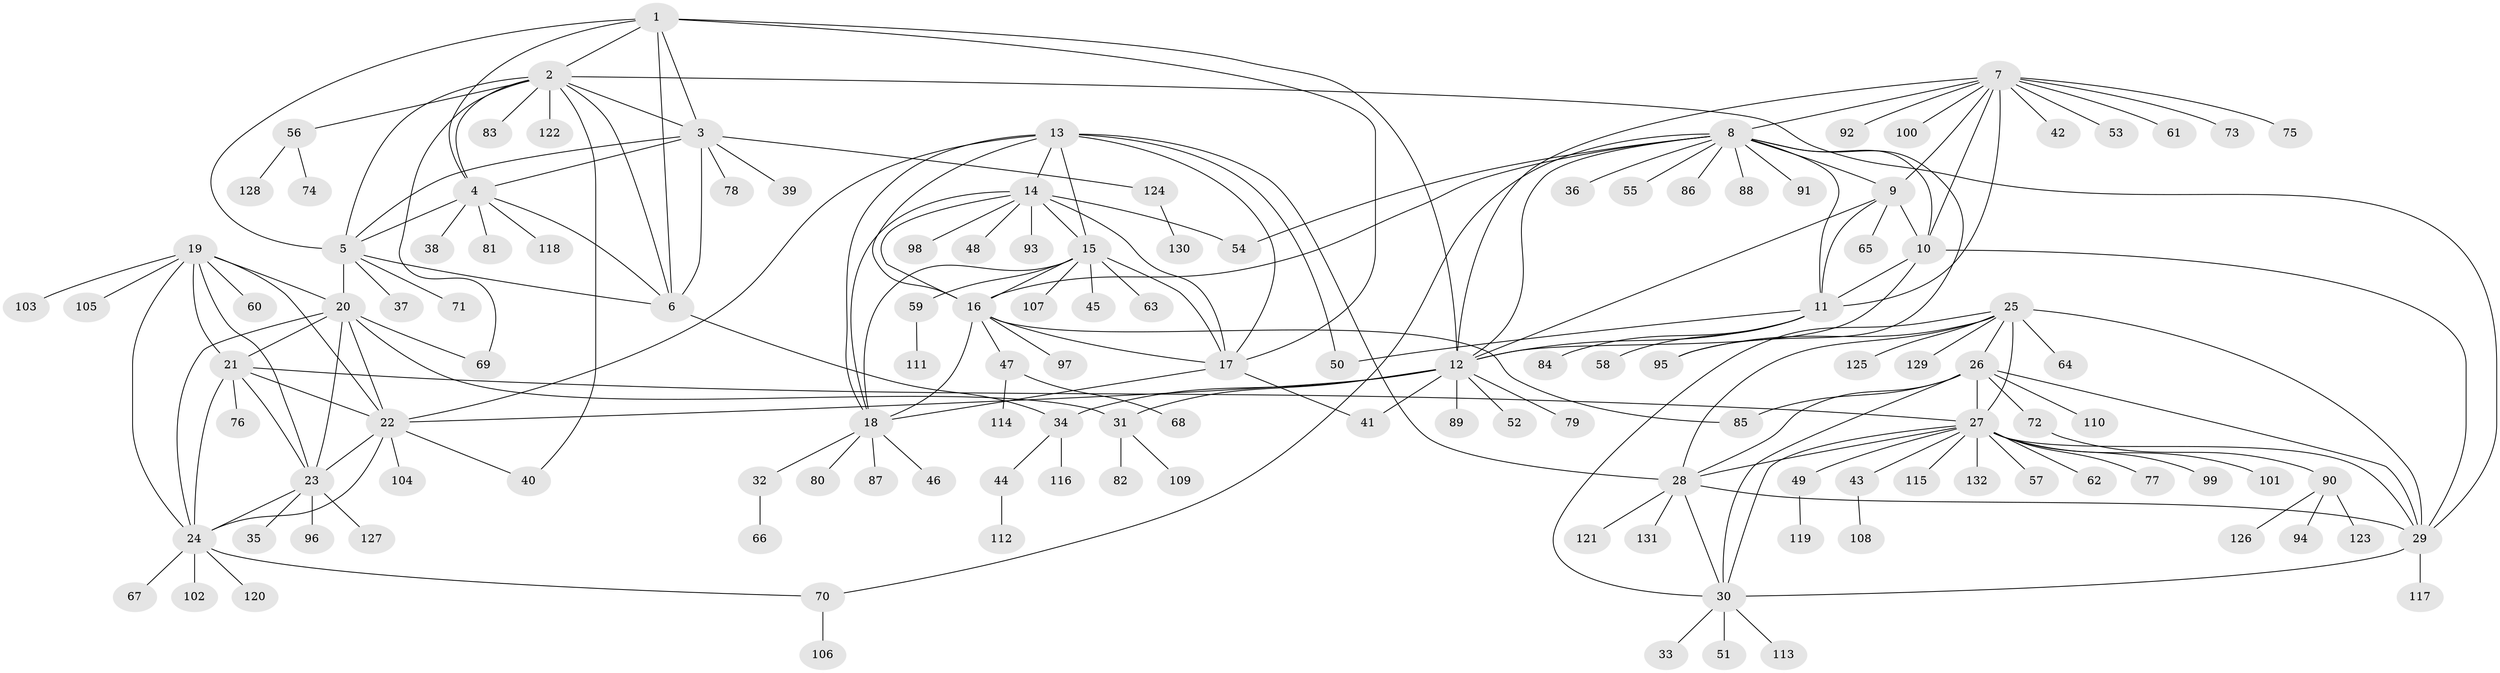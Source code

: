 // coarse degree distribution, {8: 0.03260869565217391, 4: 0.021739130434782608, 12: 0.010869565217391304, 6: 0.010869565217391304, 7: 0.021739130434782608, 9: 0.010869565217391304, 1: 0.782608695652174, 2: 0.06521739130434782, 16: 0.021739130434782608, 15: 0.010869565217391304, 10: 0.010869565217391304}
// Generated by graph-tools (version 1.1) at 2025/58/03/04/25 21:58:56]
// undirected, 132 vertices, 197 edges
graph export_dot {
graph [start="1"]
  node [color=gray90,style=filled];
  1;
  2;
  3;
  4;
  5;
  6;
  7;
  8;
  9;
  10;
  11;
  12;
  13;
  14;
  15;
  16;
  17;
  18;
  19;
  20;
  21;
  22;
  23;
  24;
  25;
  26;
  27;
  28;
  29;
  30;
  31;
  32;
  33;
  34;
  35;
  36;
  37;
  38;
  39;
  40;
  41;
  42;
  43;
  44;
  45;
  46;
  47;
  48;
  49;
  50;
  51;
  52;
  53;
  54;
  55;
  56;
  57;
  58;
  59;
  60;
  61;
  62;
  63;
  64;
  65;
  66;
  67;
  68;
  69;
  70;
  71;
  72;
  73;
  74;
  75;
  76;
  77;
  78;
  79;
  80;
  81;
  82;
  83;
  84;
  85;
  86;
  87;
  88;
  89;
  90;
  91;
  92;
  93;
  94;
  95;
  96;
  97;
  98;
  99;
  100;
  101;
  102;
  103;
  104;
  105;
  106;
  107;
  108;
  109;
  110;
  111;
  112;
  113;
  114;
  115;
  116;
  117;
  118;
  119;
  120;
  121;
  122;
  123;
  124;
  125;
  126;
  127;
  128;
  129;
  130;
  131;
  132;
  1 -- 2;
  1 -- 3;
  1 -- 4;
  1 -- 5;
  1 -- 6;
  1 -- 12;
  1 -- 17;
  2 -- 3;
  2 -- 4;
  2 -- 5;
  2 -- 6;
  2 -- 29;
  2 -- 40;
  2 -- 56;
  2 -- 69;
  2 -- 83;
  2 -- 122;
  3 -- 4;
  3 -- 5;
  3 -- 6;
  3 -- 39;
  3 -- 78;
  3 -- 124;
  4 -- 5;
  4 -- 6;
  4 -- 38;
  4 -- 81;
  4 -- 118;
  5 -- 6;
  5 -- 20;
  5 -- 37;
  5 -- 71;
  6 -- 34;
  7 -- 8;
  7 -- 9;
  7 -- 10;
  7 -- 11;
  7 -- 12;
  7 -- 42;
  7 -- 53;
  7 -- 61;
  7 -- 73;
  7 -- 75;
  7 -- 92;
  7 -- 100;
  8 -- 9;
  8 -- 10;
  8 -- 11;
  8 -- 12;
  8 -- 16;
  8 -- 36;
  8 -- 54;
  8 -- 55;
  8 -- 70;
  8 -- 86;
  8 -- 88;
  8 -- 91;
  8 -- 95;
  9 -- 10;
  9 -- 11;
  9 -- 12;
  9 -- 65;
  10 -- 11;
  10 -- 12;
  10 -- 29;
  11 -- 12;
  11 -- 50;
  11 -- 58;
  11 -- 84;
  12 -- 22;
  12 -- 31;
  12 -- 34;
  12 -- 41;
  12 -- 52;
  12 -- 79;
  12 -- 89;
  13 -- 14;
  13 -- 15;
  13 -- 16;
  13 -- 17;
  13 -- 18;
  13 -- 22;
  13 -- 28;
  13 -- 50;
  14 -- 15;
  14 -- 16;
  14 -- 17;
  14 -- 18;
  14 -- 48;
  14 -- 54;
  14 -- 93;
  14 -- 98;
  15 -- 16;
  15 -- 17;
  15 -- 18;
  15 -- 45;
  15 -- 59;
  15 -- 63;
  15 -- 107;
  16 -- 17;
  16 -- 18;
  16 -- 47;
  16 -- 85;
  16 -- 97;
  17 -- 18;
  17 -- 41;
  18 -- 32;
  18 -- 46;
  18 -- 80;
  18 -- 87;
  19 -- 20;
  19 -- 21;
  19 -- 22;
  19 -- 23;
  19 -- 24;
  19 -- 60;
  19 -- 103;
  19 -- 105;
  20 -- 21;
  20 -- 22;
  20 -- 23;
  20 -- 24;
  20 -- 31;
  20 -- 69;
  21 -- 22;
  21 -- 23;
  21 -- 24;
  21 -- 27;
  21 -- 76;
  22 -- 23;
  22 -- 24;
  22 -- 40;
  22 -- 104;
  23 -- 24;
  23 -- 35;
  23 -- 96;
  23 -- 127;
  24 -- 67;
  24 -- 70;
  24 -- 102;
  24 -- 120;
  25 -- 26;
  25 -- 27;
  25 -- 28;
  25 -- 29;
  25 -- 30;
  25 -- 64;
  25 -- 95;
  25 -- 125;
  25 -- 129;
  26 -- 27;
  26 -- 28;
  26 -- 29;
  26 -- 30;
  26 -- 72;
  26 -- 85;
  26 -- 110;
  27 -- 28;
  27 -- 29;
  27 -- 30;
  27 -- 43;
  27 -- 49;
  27 -- 57;
  27 -- 62;
  27 -- 77;
  27 -- 99;
  27 -- 101;
  27 -- 115;
  27 -- 132;
  28 -- 29;
  28 -- 30;
  28 -- 121;
  28 -- 131;
  29 -- 30;
  29 -- 117;
  30 -- 33;
  30 -- 51;
  30 -- 113;
  31 -- 82;
  31 -- 109;
  32 -- 66;
  34 -- 44;
  34 -- 116;
  43 -- 108;
  44 -- 112;
  47 -- 68;
  47 -- 114;
  49 -- 119;
  56 -- 74;
  56 -- 128;
  59 -- 111;
  70 -- 106;
  72 -- 90;
  90 -- 94;
  90 -- 123;
  90 -- 126;
  124 -- 130;
}
